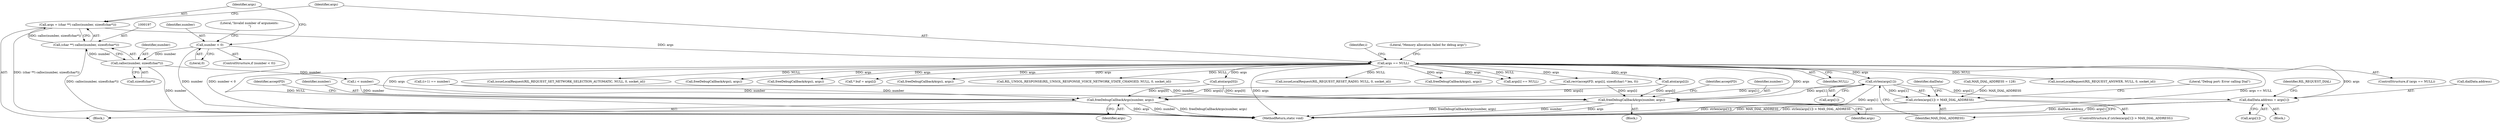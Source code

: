 digraph "0_Android_cd5f15f588a5d27e99ba12f057245bfe507f8c42@API" {
"1000575" [label="(Call,strlen(args[1]))"];
"1000203" [label="(Call,args == NULL)"];
"1000194" [label="(Call,args = (char **) calloc(number, sizeof(char*)))"];
"1000196" [label="(Call,(char **) calloc(number, sizeof(char*)))"];
"1000198" [label="(Call,calloc(number, sizeof(char*)))"];
"1000185" [label="(Call,number < 0)"];
"1000574" [label="(Call,strlen(args[1]) > MAX_DIAL_ADDRESS)"];
"1000583" [label="(Call,freeDebugCallbackArgs(number, args))"];
"1000589" [label="(Call,dialData.address = args[1])"];
"1000628" [label="(Call,freeDebugCallbackArgs(number, args))"];
"1000377" [label="(Call,issueLocalRequest(RIL_REQUEST_RESET_RADIO, NULL, 0, socket_id))"];
"1000112" [label="(Block,)"];
"1000328" [label="(Call,(i+1) == number)"];
"1000591" [label="(Identifier,dialData)"];
"1000630" [label="(Identifier,args)"];
"1000597" [label="(Identifier,RIL_REQUEST_DIAL)"];
"1000589" [label="(Call,dialData.address = args[1])"];
"1000373" [label="(Block,)"];
"1000310" [label="(Call,freeDebugCallbackArgs(i, args))"];
"1000585" [label="(Identifier,args)"];
"1000195" [label="(Identifier,args)"];
"1000593" [label="(Call,args[1])"];
"1000575" [label="(Call,strlen(args[1]))"];
"1000200" [label="(Call,sizeof(char*))"];
"1000274" [label="(Call,args[i] == NULL)"];
"1000194" [label="(Call,args = (char **) calloc(number, sizeof(char*)))"];
"1000587" [label="(Identifier,acceptFD)"];
"1000629" [label="(Identifier,number)"];
"1000187" [label="(Literal,0)"];
"1000632" [label="(Identifier,acceptFD)"];
"1000336" [label="(Call,atoi(args[i]))"];
"1000573" [label="(ControlStructure,if (strlen(args[1]) > MAX_DIAL_ADDRESS))"];
"1000205" [label="(Identifier,NULL)"];
"1000198" [label="(Call,calloc(number, sizeof(char*)))"];
"1000579" [label="(Identifier,MAX_DIAL_ADDRESS)"];
"1000208" [label="(Literal,\"Memory allocation failed for debug args\")"];
"1000203" [label="(Call,args == NULL)"];
"1000186" [label="(Identifier,number)"];
"1000369" [label="(Call,atoi(args[0]))"];
"1000215" [label="(Identifier,i)"];
"1000584" [label="(Identifier,number)"];
"1000199" [label="(Identifier,number)"];
"1000190" [label="(Literal,\"Invalid number of arguments: \n\")"];
"1000633" [label="(MethodReturn,static void)"];
"1000580" [label="(Block,)"];
"1000607" [label="(Call,issueLocalRequest(RIL_REQUEST_ANSWER, NULL, 0, socket_id))"];
"1000137" [label="(Call,MAX_DIAL_ADDRESS = 128)"];
"1000202" [label="(ControlStructure,if (args == NULL))"];
"1000217" [label="(Call,i < number)"];
"1000548" [label="(Call,issueLocalRequest(RIL_REQUEST_SET_NETWORK_SELECTION_AUTOMATIC, NULL, 0, socket_id))"];
"1000574" [label="(Call,strlen(args[1]) > MAX_DIAL_ADDRESS)"];
"1000185" [label="(Call,number < 0)"];
"1000282" [label="(Call,freeDebugCallbackArgs(i, args))"];
"1000204" [label="(Identifier,args)"];
"1000590" [label="(Call,dialData.address)"];
"1000576" [label="(Call,args[1])"];
"1000628" [label="(Call,freeDebugCallbackArgs(number, args))"];
"1000196" [label="(Call,(char **) calloc(number, sizeof(char*)))"];
"1000184" [label="(ControlStructure,if (number < 0))"];
"1000238" [label="(Call,freeDebugCallbackArgs(i, args))"];
"1000317" [label="(Call,* buf = args[i])"];
"1000255" [label="(Call,freeDebugCallbackArgs(i, args))"];
"1000583" [label="(Call,freeDebugCallbackArgs(number, args))"];
"1000582" [label="(Literal,\"Debug port: Error calling Dial\")"];
"1000443" [label="(Call,RIL_UNSOL_RESPONSE(RIL_UNSOL_RESPONSE_VOICE_NETWORK_STATE_CHANGED, NULL, 0, socket_id))"];
"1000290" [label="(Call,recv(acceptFD, args[i], sizeof(char) * len, 0))"];
"1000575" -> "1000574"  [label="AST: "];
"1000575" -> "1000576"  [label="CFG: "];
"1000576" -> "1000575"  [label="AST: "];
"1000579" -> "1000575"  [label="CFG: "];
"1000575" -> "1000633"  [label="DDG: args[1]"];
"1000575" -> "1000574"  [label="DDG: args[1]"];
"1000203" -> "1000575"  [label="DDG: args"];
"1000575" -> "1000583"  [label="DDG: args[1]"];
"1000575" -> "1000589"  [label="DDG: args[1]"];
"1000575" -> "1000628"  [label="DDG: args[1]"];
"1000203" -> "1000202"  [label="AST: "];
"1000203" -> "1000205"  [label="CFG: "];
"1000204" -> "1000203"  [label="AST: "];
"1000205" -> "1000203"  [label="AST: "];
"1000208" -> "1000203"  [label="CFG: "];
"1000215" -> "1000203"  [label="CFG: "];
"1000203" -> "1000633"  [label="DDG: args == NULL"];
"1000203" -> "1000633"  [label="DDG: NULL"];
"1000203" -> "1000633"  [label="DDG: args"];
"1000194" -> "1000203"  [label="DDG: args"];
"1000203" -> "1000238"  [label="DDG: args"];
"1000203" -> "1000255"  [label="DDG: args"];
"1000203" -> "1000274"  [label="DDG: args"];
"1000203" -> "1000274"  [label="DDG: NULL"];
"1000203" -> "1000282"  [label="DDG: args"];
"1000203" -> "1000290"  [label="DDG: args"];
"1000203" -> "1000310"  [label="DDG: args"];
"1000203" -> "1000317"  [label="DDG: args"];
"1000203" -> "1000336"  [label="DDG: args"];
"1000203" -> "1000369"  [label="DDG: args"];
"1000203" -> "1000377"  [label="DDG: NULL"];
"1000203" -> "1000443"  [label="DDG: NULL"];
"1000203" -> "1000548"  [label="DDG: NULL"];
"1000203" -> "1000583"  [label="DDG: args"];
"1000203" -> "1000589"  [label="DDG: args"];
"1000203" -> "1000607"  [label="DDG: NULL"];
"1000203" -> "1000628"  [label="DDG: args"];
"1000194" -> "1000112"  [label="AST: "];
"1000194" -> "1000196"  [label="CFG: "];
"1000195" -> "1000194"  [label="AST: "];
"1000196" -> "1000194"  [label="AST: "];
"1000204" -> "1000194"  [label="CFG: "];
"1000194" -> "1000633"  [label="DDG: (char **) calloc(number, sizeof(char*))"];
"1000196" -> "1000194"  [label="DDG: calloc(number, sizeof(char*))"];
"1000196" -> "1000198"  [label="CFG: "];
"1000197" -> "1000196"  [label="AST: "];
"1000198" -> "1000196"  [label="AST: "];
"1000196" -> "1000633"  [label="DDG: calloc(number, sizeof(char*))"];
"1000198" -> "1000196"  [label="DDG: number"];
"1000198" -> "1000200"  [label="CFG: "];
"1000199" -> "1000198"  [label="AST: "];
"1000200" -> "1000198"  [label="AST: "];
"1000198" -> "1000633"  [label="DDG: number"];
"1000185" -> "1000198"  [label="DDG: number"];
"1000198" -> "1000217"  [label="DDG: number"];
"1000185" -> "1000184"  [label="AST: "];
"1000185" -> "1000187"  [label="CFG: "];
"1000186" -> "1000185"  [label="AST: "];
"1000187" -> "1000185"  [label="AST: "];
"1000190" -> "1000185"  [label="CFG: "];
"1000195" -> "1000185"  [label="CFG: "];
"1000185" -> "1000633"  [label="DDG: number"];
"1000185" -> "1000633"  [label="DDG: number < 0"];
"1000574" -> "1000573"  [label="AST: "];
"1000574" -> "1000579"  [label="CFG: "];
"1000579" -> "1000574"  [label="AST: "];
"1000582" -> "1000574"  [label="CFG: "];
"1000591" -> "1000574"  [label="CFG: "];
"1000574" -> "1000633"  [label="DDG: strlen(args[1])"];
"1000574" -> "1000633"  [label="DDG: MAX_DIAL_ADDRESS"];
"1000574" -> "1000633"  [label="DDG: strlen(args[1]) > MAX_DIAL_ADDRESS"];
"1000137" -> "1000574"  [label="DDG: MAX_DIAL_ADDRESS"];
"1000583" -> "1000580"  [label="AST: "];
"1000583" -> "1000585"  [label="CFG: "];
"1000584" -> "1000583"  [label="AST: "];
"1000585" -> "1000583"  [label="AST: "];
"1000587" -> "1000583"  [label="CFG: "];
"1000583" -> "1000633"  [label="DDG: freeDebugCallbackArgs(number, args)"];
"1000583" -> "1000633"  [label="DDG: number"];
"1000583" -> "1000633"  [label="DDG: args"];
"1000217" -> "1000583"  [label="DDG: number"];
"1000328" -> "1000583"  [label="DDG: number"];
"1000369" -> "1000583"  [label="DDG: args[0]"];
"1000336" -> "1000583"  [label="DDG: args[i]"];
"1000290" -> "1000583"  [label="DDG: args[i]"];
"1000589" -> "1000373"  [label="AST: "];
"1000589" -> "1000593"  [label="CFG: "];
"1000590" -> "1000589"  [label="AST: "];
"1000593" -> "1000589"  [label="AST: "];
"1000597" -> "1000589"  [label="CFG: "];
"1000589" -> "1000633"  [label="DDG: dialData.address"];
"1000589" -> "1000633"  [label="DDG: args[1]"];
"1000628" -> "1000112"  [label="AST: "];
"1000628" -> "1000630"  [label="CFG: "];
"1000629" -> "1000628"  [label="AST: "];
"1000630" -> "1000628"  [label="AST: "];
"1000632" -> "1000628"  [label="CFG: "];
"1000628" -> "1000633"  [label="DDG: args"];
"1000628" -> "1000633"  [label="DDG: number"];
"1000628" -> "1000633"  [label="DDG: freeDebugCallbackArgs(number, args)"];
"1000217" -> "1000628"  [label="DDG: number"];
"1000328" -> "1000628"  [label="DDG: number"];
"1000369" -> "1000628"  [label="DDG: args[0]"];
"1000336" -> "1000628"  [label="DDG: args[i]"];
"1000290" -> "1000628"  [label="DDG: args[i]"];
}
